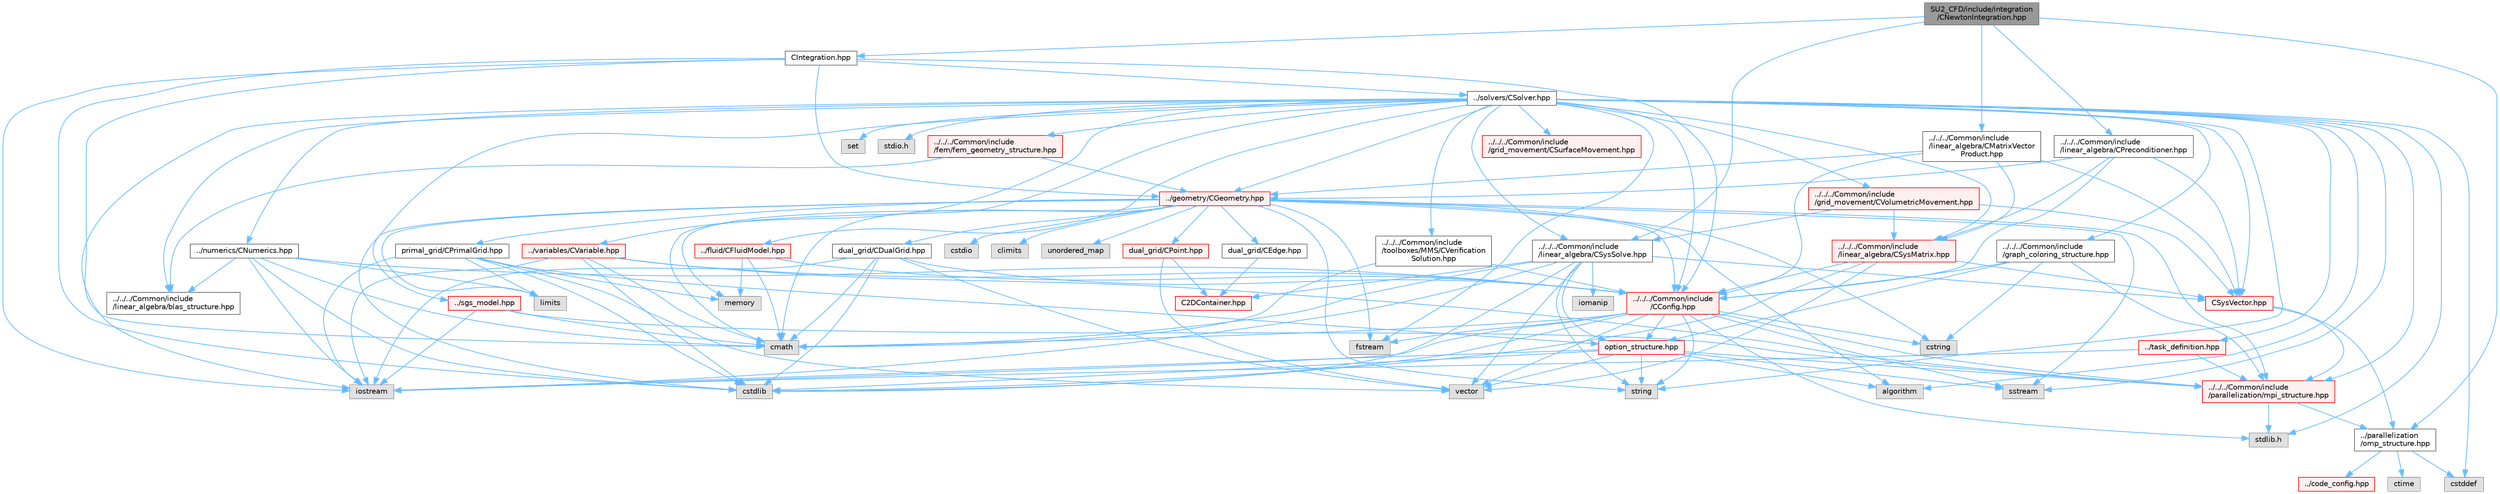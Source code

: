 digraph "SU2_CFD/include/integration/CNewtonIntegration.hpp"
{
 // LATEX_PDF_SIZE
  bgcolor="transparent";
  edge [fontname=Helvetica,fontsize=10,labelfontname=Helvetica,labelfontsize=10];
  node [fontname=Helvetica,fontsize=10,shape=box,height=0.2,width=0.4];
  Node1 [id="Node000001",label="SU2_CFD/include/integration\l/CNewtonIntegration.hpp",height=0.2,width=0.4,color="gray40", fillcolor="grey60", style="filled", fontcolor="black",tooltip="Newton-Krylov integration."];
  Node1 -> Node2 [id="edge1_Node000001_Node000002",color="steelblue1",style="solid",tooltip=" "];
  Node2 [id="Node000002",label="CIntegration.hpp",height=0.2,width=0.4,color="grey40", fillcolor="white", style="filled",URL="$CIntegration_8hpp.html",tooltip="Declaration of the main routines to orchestrate space and time integration."];
  Node2 -> Node3 [id="edge2_Node000002_Node000003",color="steelblue1",style="solid",tooltip=" "];
  Node3 [id="Node000003",label="cmath",height=0.2,width=0.4,color="grey60", fillcolor="#E0E0E0", style="filled",tooltip=" "];
  Node2 -> Node4 [id="edge3_Node000002_Node000004",color="steelblue1",style="solid",tooltip=" "];
  Node4 [id="Node000004",label="iostream",height=0.2,width=0.4,color="grey60", fillcolor="#E0E0E0", style="filled",tooltip=" "];
  Node2 -> Node5 [id="edge4_Node000002_Node000005",color="steelblue1",style="solid",tooltip=" "];
  Node5 [id="Node000005",label="cstdlib",height=0.2,width=0.4,color="grey60", fillcolor="#E0E0E0", style="filled",tooltip=" "];
  Node2 -> Node6 [id="edge5_Node000002_Node000006",color="steelblue1",style="solid",tooltip=" "];
  Node6 [id="Node000006",label="../solvers/CSolver.hpp",height=0.2,width=0.4,color="grey40", fillcolor="white", style="filled",URL="$CSolver_8hpp.html",tooltip="Headers of the CSolver class which is inherited by all of the other solvers."];
  Node6 -> Node7 [id="edge6_Node000006_Node000007",color="steelblue1",style="solid",tooltip=" "];
  Node7 [id="Node000007",label="../../../Common/include\l/parallelization/mpi_structure.hpp",height=0.2,width=0.4,color="red", fillcolor="#FFF0F0", style="filled",URL="$mpi__structure_8hpp.html",tooltip="Headers of the mpi interface for generalized datatypes. The subroutines and functions are in the mpi_..."];
  Node7 -> Node8 [id="edge7_Node000007_Node000008",color="steelblue1",style="solid",tooltip=" "];
  Node8 [id="Node000008",label="stdlib.h",height=0.2,width=0.4,color="grey60", fillcolor="#E0E0E0", style="filled",tooltip=" "];
  Node7 -> Node15 [id="edge8_Node000007_Node000015",color="steelblue1",style="solid",tooltip=" "];
  Node15 [id="Node000015",label="../parallelization\l/omp_structure.hpp",height=0.2,width=0.4,color="grey40", fillcolor="white", style="filled",URL="$omp__structure_8hpp.html",tooltip="OpenMP interface header, provides compatibility functions if the code is built without OpenMP support..."];
  Node15 -> Node16 [id="edge9_Node000015_Node000016",color="steelblue1",style="solid",tooltip=" "];
  Node16 [id="Node000016",label="cstddef",height=0.2,width=0.4,color="grey60", fillcolor="#E0E0E0", style="filled",tooltip=" "];
  Node15 -> Node12 [id="edge10_Node000015_Node000012",color="steelblue1",style="solid",tooltip=" "];
  Node12 [id="Node000012",label="../code_config.hpp",height=0.2,width=0.4,color="red", fillcolor="#FFF0F0", style="filled",URL="$code__config_8hpp.html",tooltip="Header file for collecting common macros, definitions and type configurations."];
  Node15 -> Node17 [id="edge11_Node000015_Node000017",color="steelblue1",style="solid",tooltip=" "];
  Node17 [id="Node000017",label="ctime",height=0.2,width=0.4,color="grey60", fillcolor="#E0E0E0", style="filled",tooltip=" "];
  Node6 -> Node3 [id="edge12_Node000006_Node000003",color="steelblue1",style="solid",tooltip=" "];
  Node6 -> Node16 [id="edge13_Node000006_Node000016",color="steelblue1",style="solid",tooltip=" "];
  Node6 -> Node19 [id="edge14_Node000006_Node000019",color="steelblue1",style="solid",tooltip=" "];
  Node19 [id="Node000019",label="string",height=0.2,width=0.4,color="grey60", fillcolor="#E0E0E0", style="filled",tooltip=" "];
  Node6 -> Node20 [id="edge15_Node000006_Node000020",color="steelblue1",style="solid",tooltip=" "];
  Node20 [id="Node000020",label="fstream",height=0.2,width=0.4,color="grey60", fillcolor="#E0E0E0", style="filled",tooltip=" "];
  Node6 -> Node21 [id="edge16_Node000006_Node000021",color="steelblue1",style="solid",tooltip=" "];
  Node21 [id="Node000021",label="sstream",height=0.2,width=0.4,color="grey60", fillcolor="#E0E0E0", style="filled",tooltip=" "];
  Node6 -> Node22 [id="edge17_Node000006_Node000022",color="steelblue1",style="solid",tooltip=" "];
  Node22 [id="Node000022",label="algorithm",height=0.2,width=0.4,color="grey60", fillcolor="#E0E0E0", style="filled",tooltip=" "];
  Node6 -> Node4 [id="edge18_Node000006_Node000004",color="steelblue1",style="solid",tooltip=" "];
  Node6 -> Node23 [id="edge19_Node000006_Node000023",color="steelblue1",style="solid",tooltip=" "];
  Node23 [id="Node000023",label="set",height=0.2,width=0.4,color="grey60", fillcolor="#E0E0E0", style="filled",tooltip=" "];
  Node6 -> Node8 [id="edge20_Node000006_Node000008",color="steelblue1",style="solid",tooltip=" "];
  Node6 -> Node24 [id="edge21_Node000006_Node000024",color="steelblue1",style="solid",tooltip=" "];
  Node24 [id="Node000024",label="stdio.h",height=0.2,width=0.4,color="grey60", fillcolor="#E0E0E0", style="filled",tooltip=" "];
  Node6 -> Node25 [id="edge22_Node000006_Node000025",color="steelblue1",style="solid",tooltip=" "];
  Node25 [id="Node000025",label="../fluid/CFluidModel.hpp",height=0.2,width=0.4,color="red", fillcolor="#FFF0F0", style="filled",URL="$CFluidModel_8hpp.html",tooltip="Defines the main fluid model class for thermophysical properties."];
  Node25 -> Node3 [id="edge23_Node000025_Node000003",color="steelblue1",style="solid",tooltip=" "];
  Node25 -> Node26 [id="edge24_Node000025_Node000026",color="steelblue1",style="solid",tooltip=" "];
  Node26 [id="Node000026",label="memory",height=0.2,width=0.4,color="grey60", fillcolor="#E0E0E0", style="filled",tooltip=" "];
  Node25 -> Node27 [id="edge25_Node000025_Node000027",color="steelblue1",style="solid",tooltip=" "];
  Node27 [id="Node000027",label="../../../Common/include\l/CConfig.hpp",height=0.2,width=0.4,color="red", fillcolor="#FFF0F0", style="filled",URL="$CConfig_8hpp.html",tooltip="All the information about the definition of the physical problem. The subroutines and functions are i..."];
  Node27 -> Node7 [id="edge26_Node000027_Node000007",color="steelblue1",style="solid",tooltip=" "];
  Node27 -> Node4 [id="edge27_Node000027_Node000004",color="steelblue1",style="solid",tooltip=" "];
  Node27 -> Node5 [id="edge28_Node000027_Node000005",color="steelblue1",style="solid",tooltip=" "];
  Node27 -> Node20 [id="edge29_Node000027_Node000020",color="steelblue1",style="solid",tooltip=" "];
  Node27 -> Node21 [id="edge30_Node000027_Node000021",color="steelblue1",style="solid",tooltip=" "];
  Node27 -> Node19 [id="edge31_Node000027_Node000019",color="steelblue1",style="solid",tooltip=" "];
  Node27 -> Node28 [id="edge32_Node000027_Node000028",color="steelblue1",style="solid",tooltip=" "];
  Node28 [id="Node000028",label="cstring",height=0.2,width=0.4,color="grey60", fillcolor="#E0E0E0", style="filled",tooltip=" "];
  Node27 -> Node29 [id="edge33_Node000027_Node000029",color="steelblue1",style="solid",tooltip=" "];
  Node29 [id="Node000029",label="vector",height=0.2,width=0.4,color="grey60", fillcolor="#E0E0E0", style="filled",tooltip=" "];
  Node27 -> Node8 [id="edge34_Node000027_Node000008",color="steelblue1",style="solid",tooltip=" "];
  Node27 -> Node3 [id="edge35_Node000027_Node000003",color="steelblue1",style="solid",tooltip=" "];
  Node27 -> Node33 [id="edge36_Node000027_Node000033",color="steelblue1",style="solid",tooltip=" "];
  Node33 [id="Node000033",label="option_structure.hpp",height=0.2,width=0.4,color="red", fillcolor="#FFF0F0", style="filled",URL="$option__structure_8hpp.html",tooltip="Defines classes for referencing options for easy input in CConfig."];
  Node33 -> Node7 [id="edge37_Node000033_Node000007",color="steelblue1",style="solid",tooltip=" "];
  Node33 -> Node4 [id="edge38_Node000033_Node000004",color="steelblue1",style="solid",tooltip=" "];
  Node33 -> Node21 [id="edge39_Node000033_Node000021",color="steelblue1",style="solid",tooltip=" "];
  Node33 -> Node19 [id="edge40_Node000033_Node000019",color="steelblue1",style="solid",tooltip=" "];
  Node33 -> Node29 [id="edge41_Node000033_Node000029",color="steelblue1",style="solid",tooltip=" "];
  Node33 -> Node5 [id="edge42_Node000033_Node000005",color="steelblue1",style="solid",tooltip=" "];
  Node33 -> Node22 [id="edge43_Node000033_Node000022",color="steelblue1",style="solid",tooltip=" "];
  Node6 -> Node48 [id="edge44_Node000006_Node000048",color="steelblue1",style="solid",tooltip=" "];
  Node48 [id="Node000048",label="../task_definition.hpp",height=0.2,width=0.4,color="red", fillcolor="#FFF0F0", style="filled",URL="$task__definition_8hpp.html",tooltip="Header of the task definition class for the SU2 solvers."];
  Node48 -> Node7 [id="edge45_Node000048_Node000007",color="steelblue1",style="solid",tooltip=" "];
  Node48 -> Node4 [id="edge46_Node000048_Node000004",color="steelblue1",style="solid",tooltip=" "];
  Node6 -> Node50 [id="edge47_Node000006_Node000050",color="steelblue1",style="solid",tooltip=" "];
  Node50 [id="Node000050",label="../numerics/CNumerics.hpp",height=0.2,width=0.4,color="grey40", fillcolor="white", style="filled",URL="$CNumerics_8hpp.html",tooltip="Declaration of the base numerics class, the implementation is in the CNumerics.cpp file."];
  Node50 -> Node3 [id="edge48_Node000050_Node000003",color="steelblue1",style="solid",tooltip=" "];
  Node50 -> Node4 [id="edge49_Node000050_Node000004",color="steelblue1",style="solid",tooltip=" "];
  Node50 -> Node51 [id="edge50_Node000050_Node000051",color="steelblue1",style="solid",tooltip=" "];
  Node51 [id="Node000051",label="limits",height=0.2,width=0.4,color="grey60", fillcolor="#E0E0E0", style="filled",tooltip=" "];
  Node50 -> Node5 [id="edge51_Node000050_Node000005",color="steelblue1",style="solid",tooltip=" "];
  Node50 -> Node27 [id="edge52_Node000050_Node000027",color="steelblue1",style="solid",tooltip=" "];
  Node50 -> Node52 [id="edge53_Node000050_Node000052",color="steelblue1",style="solid",tooltip=" "];
  Node52 [id="Node000052",label="../../../Common/include\l/linear_algebra/blas_structure.hpp",height=0.2,width=0.4,color="grey40", fillcolor="white", style="filled",URL="$blas__structure_8hpp.html",tooltip="Include files and headers of the functions for matrix and vector operations, which are typically foun..."];
  Node6 -> Node53 [id="edge54_Node000006_Node000053",color="steelblue1",style="solid",tooltip=" "];
  Node53 [id="Node000053",label="../sgs_model.hpp",height=0.2,width=0.4,color="red", fillcolor="#FFF0F0", style="filled",URL="$sgs__model_8hpp.html",tooltip="Headers of the LES subgrid scale models of the SU2 solvers."];
  Node53 -> Node7 [id="edge55_Node000053_Node000007",color="steelblue1",style="solid",tooltip=" "];
  Node53 -> Node4 [id="edge56_Node000053_Node000004",color="steelblue1",style="solid",tooltip=" "];
  Node53 -> Node3 [id="edge57_Node000053_Node000003",color="steelblue1",style="solid",tooltip=" "];
  Node6 -> Node55 [id="edge58_Node000006_Node000055",color="steelblue1",style="solid",tooltip=" "];
  Node55 [id="Node000055",label="../../../Common/include\l/fem/fem_geometry_structure.hpp",height=0.2,width=0.4,color="red", fillcolor="#FFF0F0", style="filled",URL="$fem__geometry__structure_8hpp.html",tooltip="Headers of the main subroutines for creating the geometrical structure for the FEM solver...."];
  Node55 -> Node56 [id="edge59_Node000055_Node000056",color="steelblue1",style="solid",tooltip=" "];
  Node56 [id="Node000056",label="../geometry/CGeometry.hpp",height=0.2,width=0.4,color="red", fillcolor="#FFF0F0", style="filled",URL="$CGeometry_8hpp.html",tooltip="Headers of the main subroutines for creating the geometrical structure. The subroutines and functions..."];
  Node56 -> Node51 [id="edge60_Node000056_Node000051",color="steelblue1",style="solid",tooltip=" "];
  Node56 -> Node7 [id="edge61_Node000056_Node000007",color="steelblue1",style="solid",tooltip=" "];
  Node56 -> Node19 [id="edge62_Node000056_Node000019",color="steelblue1",style="solid",tooltip=" "];
  Node56 -> Node20 [id="edge63_Node000056_Node000020",color="steelblue1",style="solid",tooltip=" "];
  Node56 -> Node21 [id="edge64_Node000056_Node000021",color="steelblue1",style="solid",tooltip=" "];
  Node56 -> Node3 [id="edge65_Node000056_Node000003",color="steelblue1",style="solid",tooltip=" "];
  Node56 -> Node22 [id="edge66_Node000056_Node000022",color="steelblue1",style="solid",tooltip=" "];
  Node56 -> Node28 [id="edge67_Node000056_Node000028",color="steelblue1",style="solid",tooltip=" "];
  Node56 -> Node11 [id="edge68_Node000056_Node000011",color="steelblue1",style="solid",tooltip=" "];
  Node11 [id="Node000011",label="cstdio",height=0.2,width=0.4,color="grey60", fillcolor="#E0E0E0", style="filled",tooltip=" "];
  Node56 -> Node5 [id="edge69_Node000056_Node000005",color="steelblue1",style="solid",tooltip=" "];
  Node56 -> Node57 [id="edge70_Node000056_Node000057",color="steelblue1",style="solid",tooltip=" "];
  Node57 [id="Node000057",label="climits",height=0.2,width=0.4,color="grey60", fillcolor="#E0E0E0", style="filled",tooltip=" "];
  Node56 -> Node26 [id="edge71_Node000056_Node000026",color="steelblue1",style="solid",tooltip=" "];
  Node56 -> Node58 [id="edge72_Node000056_Node000058",color="steelblue1",style="solid",tooltip=" "];
  Node58 [id="Node000058",label="unordered_map",height=0.2,width=0.4,color="grey60", fillcolor="#E0E0E0", style="filled",tooltip=" "];
  Node56 -> Node59 [id="edge73_Node000056_Node000059",color="steelblue1",style="solid",tooltip=" "];
  Node59 [id="Node000059",label="primal_grid/CPrimalGrid.hpp",height=0.2,width=0.4,color="grey40", fillcolor="white", style="filled",URL="$CPrimalGrid_8hpp.html",tooltip="Headers of the main subroutines for storing the primal grid structure. The subroutines and functions ..."];
  Node59 -> Node4 [id="edge74_Node000059_Node000004",color="steelblue1",style="solid",tooltip=" "];
  Node59 -> Node29 [id="edge75_Node000059_Node000029",color="steelblue1",style="solid",tooltip=" "];
  Node59 -> Node51 [id="edge76_Node000059_Node000051",color="steelblue1",style="solid",tooltip=" "];
  Node59 -> Node5 [id="edge77_Node000059_Node000005",color="steelblue1",style="solid",tooltip=" "];
  Node59 -> Node26 [id="edge78_Node000059_Node000026",color="steelblue1",style="solid",tooltip=" "];
  Node59 -> Node33 [id="edge79_Node000059_Node000033",color="steelblue1",style="solid",tooltip=" "];
  Node56 -> Node60 [id="edge80_Node000056_Node000060",color="steelblue1",style="solid",tooltip=" "];
  Node60 [id="Node000060",label="dual_grid/CDualGrid.hpp",height=0.2,width=0.4,color="grey40", fillcolor="white", style="filled",URL="$CDualGrid_8hpp.html",tooltip="Headers of the main subroutines for doing the complete dual grid structure. The subroutines and funct..."];
  Node60 -> Node3 [id="edge81_Node000060_Node000003",color="steelblue1",style="solid",tooltip=" "];
  Node60 -> Node4 [id="edge82_Node000060_Node000004",color="steelblue1",style="solid",tooltip=" "];
  Node60 -> Node5 [id="edge83_Node000060_Node000005",color="steelblue1",style="solid",tooltip=" "];
  Node60 -> Node29 [id="edge84_Node000060_Node000029",color="steelblue1",style="solid",tooltip=" "];
  Node60 -> Node27 [id="edge85_Node000060_Node000027",color="steelblue1",style="solid",tooltip=" "];
  Node56 -> Node61 [id="edge86_Node000056_Node000061",color="steelblue1",style="solid",tooltip=" "];
  Node61 [id="Node000061",label="dual_grid/CPoint.hpp",height=0.2,width=0.4,color="red", fillcolor="#FFF0F0", style="filled",URL="$CPoint_8hpp.html",tooltip="Declaration of the point class that stores geometric and adjacency information for dual control volum..."];
  Node61 -> Node36 [id="edge87_Node000061_Node000036",color="steelblue1",style="solid",tooltip=" "];
  Node36 [id="Node000036",label="C2DContainer.hpp",height=0.2,width=0.4,color="red", fillcolor="#FFF0F0", style="filled",URL="$C2DContainer_8hpp.html",tooltip="A templated vector/matrix object."];
  Node61 -> Node29 [id="edge88_Node000061_Node000029",color="steelblue1",style="solid",tooltip=" "];
  Node56 -> Node65 [id="edge89_Node000056_Node000065",color="steelblue1",style="solid",tooltip=" "];
  Node65 [id="Node000065",label="dual_grid/CEdge.hpp",height=0.2,width=0.4,color="grey40", fillcolor="white", style="filled",URL="$CEdge_8hpp.html",tooltip="Declaration of the edge class CEdge.cpp file."];
  Node65 -> Node36 [id="edge90_Node000065_Node000036",color="steelblue1",style="solid",tooltip=" "];
  Node56 -> Node27 [id="edge91_Node000056_Node000027",color="steelblue1",style="solid",tooltip=" "];
  Node55 -> Node52 [id="edge92_Node000055_Node000052",color="steelblue1",style="solid",tooltip=" "];
  Node6 -> Node56 [id="edge93_Node000006_Node000056",color="steelblue1",style="solid",tooltip=" "];
  Node6 -> Node27 [id="edge94_Node000006_Node000027",color="steelblue1",style="solid",tooltip=" "];
  Node6 -> Node75 [id="edge95_Node000006_Node000075",color="steelblue1",style="solid",tooltip=" "];
  Node75 [id="Node000075",label="../../../Common/include\l/linear_algebra/CSysMatrix.hpp",height=0.2,width=0.4,color="red", fillcolor="#FFF0F0", style="filled",URL="$CSysMatrix_8hpp.html",tooltip="Declaration of the block-sparse matrix class. The implemtation is in CSysMatrix.cpp."];
  Node75 -> Node27 [id="edge96_Node000075_Node000027",color="steelblue1",style="solid",tooltip=" "];
  Node75 -> Node76 [id="edge97_Node000075_Node000076",color="steelblue1",style="solid",tooltip=" "];
  Node76 [id="Node000076",label="CSysVector.hpp",height=0.2,width=0.4,color="red", fillcolor="#FFF0F0", style="filled",URL="$CSysVector_8hpp.html",tooltip="Declararion and inlines of the vector class used in the solution of large, distributed,..."];
  Node76 -> Node7 [id="edge98_Node000076_Node000007",color="steelblue1",style="solid",tooltip=" "];
  Node76 -> Node15 [id="edge99_Node000076_Node000015",color="steelblue1",style="solid",tooltip=" "];
  Node75 -> Node5 [id="edge100_Node000075_Node000005",color="steelblue1",style="solid",tooltip=" "];
  Node75 -> Node29 [id="edge101_Node000075_Node000029",color="steelblue1",style="solid",tooltip=" "];
  Node6 -> Node76 [id="edge102_Node000006_Node000076",color="steelblue1",style="solid",tooltip=" "];
  Node6 -> Node79 [id="edge103_Node000006_Node000079",color="steelblue1",style="solid",tooltip=" "];
  Node79 [id="Node000079",label="../../../Common/include\l/linear_algebra/CSysSolve.hpp",height=0.2,width=0.4,color="grey40", fillcolor="white", style="filled",URL="$CSysSolve_8hpp.html",tooltip="Headers for the classes related to linear solvers (CG, FGMRES, etc) The subroutines and functions are..."];
  Node79 -> Node36 [id="edge104_Node000079_Node000036",color="steelblue1",style="solid",tooltip=" "];
  Node79 -> Node3 [id="edge105_Node000079_Node000003",color="steelblue1",style="solid",tooltip=" "];
  Node79 -> Node29 [id="edge106_Node000079_Node000029",color="steelblue1",style="solid",tooltip=" "];
  Node79 -> Node4 [id="edge107_Node000079_Node000004",color="steelblue1",style="solid",tooltip=" "];
  Node79 -> Node5 [id="edge108_Node000079_Node000005",color="steelblue1",style="solid",tooltip=" "];
  Node79 -> Node80 [id="edge109_Node000079_Node000080",color="steelblue1",style="solid",tooltip=" "];
  Node80 [id="Node000080",label="iomanip",height=0.2,width=0.4,color="grey60", fillcolor="#E0E0E0", style="filled",tooltip=" "];
  Node79 -> Node19 [id="edge110_Node000079_Node000019",color="steelblue1",style="solid",tooltip=" "];
  Node79 -> Node76 [id="edge111_Node000079_Node000076",color="steelblue1",style="solid",tooltip=" "];
  Node79 -> Node33 [id="edge112_Node000079_Node000033",color="steelblue1",style="solid",tooltip=" "];
  Node6 -> Node81 [id="edge113_Node000006_Node000081",color="steelblue1",style="solid",tooltip=" "];
  Node81 [id="Node000081",label="../../../Common/include\l/grid_movement/CSurfaceMovement.hpp",height=0.2,width=0.4,color="red", fillcolor="#FFF0F0", style="filled",URL="$CSurfaceMovement_8hpp.html",tooltip="Headers of the CSurfaceMovement class."];
  Node6 -> Node85 [id="edge114_Node000006_Node000085",color="steelblue1",style="solid",tooltip=" "];
  Node85 [id="Node000085",label="../../../Common/include\l/grid_movement/CVolumetricMovement.hpp",height=0.2,width=0.4,color="red", fillcolor="#FFF0F0", style="filled",URL="$CVolumetricMovement_8hpp.html",tooltip="Headers of the CVolumetricMovement class."];
  Node85 -> Node75 [id="edge115_Node000085_Node000075",color="steelblue1",style="solid",tooltip=" "];
  Node85 -> Node76 [id="edge116_Node000085_Node000076",color="steelblue1",style="solid",tooltip=" "];
  Node85 -> Node79 [id="edge117_Node000085_Node000079",color="steelblue1",style="solid",tooltip=" "];
  Node6 -> Node52 [id="edge118_Node000006_Node000052",color="steelblue1",style="solid",tooltip=" "];
  Node6 -> Node86 [id="edge119_Node000006_Node000086",color="steelblue1",style="solid",tooltip=" "];
  Node86 [id="Node000086",label="../../../Common/include\l/graph_coloring_structure.hpp",height=0.2,width=0.4,color="grey40", fillcolor="white", style="filled",URL="$graph__coloring__structure_8hpp.html",tooltip="Include files and headers of the functions to carry out a coloring of a given graph...."];
  Node86 -> Node7 [id="edge120_Node000086_Node000007",color="steelblue1",style="solid",tooltip=" "];
  Node86 -> Node33 [id="edge121_Node000086_Node000033",color="steelblue1",style="solid",tooltip=" "];
  Node86 -> Node27 [id="edge122_Node000086_Node000027",color="steelblue1",style="solid",tooltip=" "];
  Node86 -> Node28 [id="edge123_Node000086_Node000028",color="steelblue1",style="solid",tooltip=" "];
  Node6 -> Node87 [id="edge124_Node000006_Node000087",color="steelblue1",style="solid",tooltip=" "];
  Node87 [id="Node000087",label="../../../Common/include\l/toolboxes/MMS/CVerification\lSolution.hpp",height=0.2,width=0.4,color="grey40", fillcolor="white", style="filled",URL="$CVerificationSolution_8hpp.html",tooltip="Header file for the base class CVerificationSolution. The implementations are in the CVerificationSol..."];
  Node87 -> Node3 [id="edge125_Node000087_Node000003",color="steelblue1",style="solid",tooltip=" "];
  Node87 -> Node27 [id="edge126_Node000087_Node000027",color="steelblue1",style="solid",tooltip=" "];
  Node6 -> Node88 [id="edge127_Node000006_Node000088",color="steelblue1",style="solid",tooltip=" "];
  Node88 [id="Node000088",label="../variables/CVariable.hpp",height=0.2,width=0.4,color="red", fillcolor="#FFF0F0", style="filled",URL="$CVariable_8hpp.html",tooltip="Declaration and inlines of the parent class for defining problem variables, function definitions in f..."];
  Node88 -> Node7 [id="edge128_Node000088_Node000007",color="steelblue1",style="solid",tooltip=" "];
  Node88 -> Node3 [id="edge129_Node000088_Node000003",color="steelblue1",style="solid",tooltip=" "];
  Node88 -> Node4 [id="edge130_Node000088_Node000004",color="steelblue1",style="solid",tooltip=" "];
  Node88 -> Node5 [id="edge131_Node000088_Node000005",color="steelblue1",style="solid",tooltip=" "];
  Node88 -> Node27 [id="edge132_Node000088_Node000027",color="steelblue1",style="solid",tooltip=" "];
  Node2 -> Node56 [id="edge133_Node000002_Node000056",color="steelblue1",style="solid",tooltip=" "];
  Node2 -> Node27 [id="edge134_Node000002_Node000027",color="steelblue1",style="solid",tooltip=" "];
  Node1 -> Node15 [id="edge135_Node000001_Node000015",color="steelblue1",style="solid",tooltip=" "];
  Node1 -> Node89 [id="edge136_Node000001_Node000089",color="steelblue1",style="solid",tooltip=" "];
  Node89 [id="Node000089",label="../../../Common/include\l/linear_algebra/CPreconditioner.hpp",height=0.2,width=0.4,color="grey40", fillcolor="white", style="filled",URL="$CPreconditioner_8hpp.html",tooltip="Classes related to linear preconditioner wrappers. The actual operations are currently implemented mo..."];
  Node89 -> Node27 [id="edge137_Node000089_Node000027",color="steelblue1",style="solid",tooltip=" "];
  Node89 -> Node56 [id="edge138_Node000089_Node000056",color="steelblue1",style="solid",tooltip=" "];
  Node89 -> Node76 [id="edge139_Node000089_Node000076",color="steelblue1",style="solid",tooltip=" "];
  Node89 -> Node75 [id="edge140_Node000089_Node000075",color="steelblue1",style="solid",tooltip=" "];
  Node1 -> Node90 [id="edge141_Node000001_Node000090",color="steelblue1",style="solid",tooltip=" "];
  Node90 [id="Node000090",label="../../../Common/include\l/linear_algebra/CMatrixVector\lProduct.hpp",height=0.2,width=0.4,color="grey40", fillcolor="white", style="filled",URL="$CMatrixVectorProduct_8hpp.html",tooltip="Headers for the classes related to sparse matrix-vector product wrappers. The actual operations are c..."];
  Node90 -> Node27 [id="edge142_Node000090_Node000027",color="steelblue1",style="solid",tooltip=" "];
  Node90 -> Node56 [id="edge143_Node000090_Node000056",color="steelblue1",style="solid",tooltip=" "];
  Node90 -> Node76 [id="edge144_Node000090_Node000076",color="steelblue1",style="solid",tooltip=" "];
  Node90 -> Node75 [id="edge145_Node000090_Node000075",color="steelblue1",style="solid",tooltip=" "];
  Node1 -> Node79 [id="edge146_Node000001_Node000079",color="steelblue1",style="solid",tooltip=" "];
}

